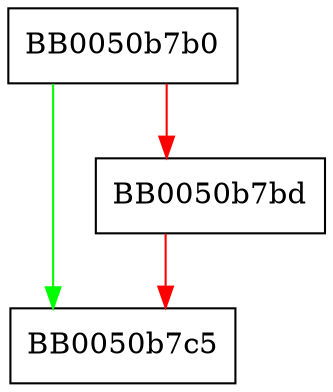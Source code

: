 digraph ossl_qlog_group_begin {
  node [shape="box"];
  graph [splines=ortho];
  BB0050b7b0 -> BB0050b7c5 [color="green"];
  BB0050b7b0 -> BB0050b7bd [color="red"];
  BB0050b7bd -> BB0050b7c5 [color="red"];
}